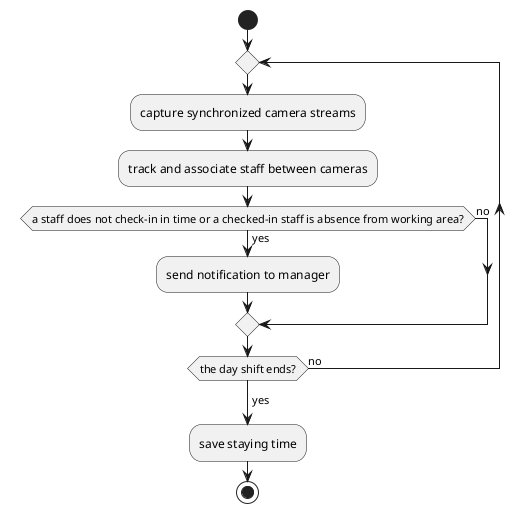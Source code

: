 @startuml
start
repeat
    :capture synchronized camera streams;
    :track and associate staff between cameras;
    if (a staff does not check-in in time or a checked-in staff is absence from working area?) then (yes)
        :send notification to manager;
    else (no)
    endif

repeat while (the day shift ends?) is (no)
->yes;
:save staying time;
stop
@enduml